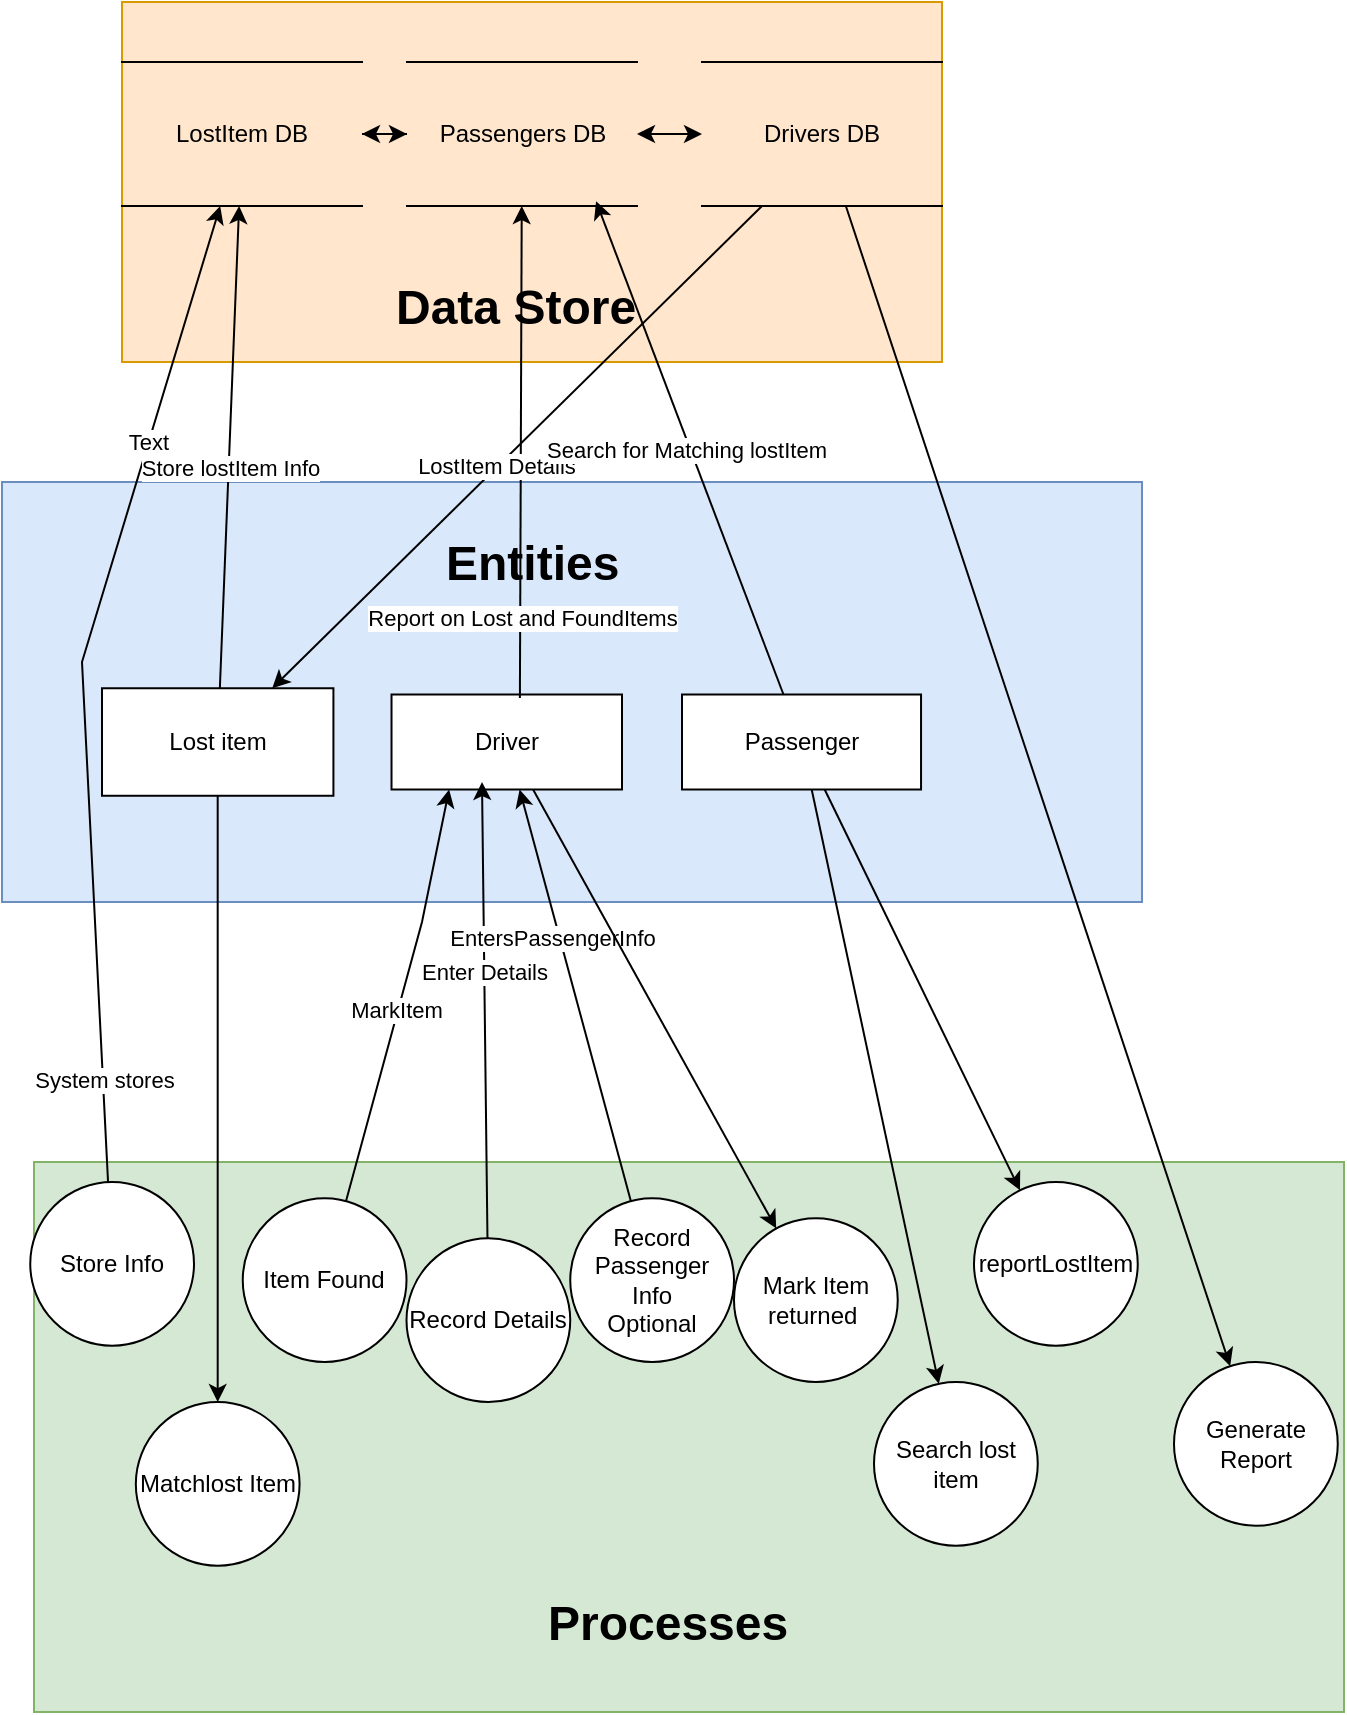 <mxfile version="24.4.10" type="github">
  <diagram name="Page-1" id="c0dOsrUdXIFkT4l_e6Ok">
    <mxGraphModel dx="880" dy="1603" grid="1" gridSize="10" guides="1" tooltips="1" connect="1" arrows="1" fold="1" page="1" pageScale="1" pageWidth="827" pageHeight="1169" math="0" shadow="0">
      <root>
        <mxCell id="0" />
        <mxCell id="1" parent="0" />
        <mxCell id="QD0-zCTOTz4r3Engb4al-22" value="" style="group;fillColor=#dae8fc;strokeColor=#6c8ebf;" vertex="1" connectable="0" parent="1">
          <mxGeometry x="70" y="150" width="570" height="210" as="geometry" />
        </mxCell>
        <mxCell id="QD0-zCTOTz4r3Engb4al-17" value="Lost item" style="rounded=0;whiteSpace=wrap;html=1;" vertex="1" parent="QD0-zCTOTz4r3Engb4al-22">
          <mxGeometry x="50" y="103.13" width="115.71" height="53.75" as="geometry" />
        </mxCell>
        <mxCell id="QD0-zCTOTz4r3Engb4al-18" value="Driver" style="rounded=0;whiteSpace=wrap;html=1;" vertex="1" parent="QD0-zCTOTz4r3Engb4al-22">
          <mxGeometry x="194.76" y="106.25" width="115.24" height="47.5" as="geometry" />
        </mxCell>
        <mxCell id="QD0-zCTOTz4r3Engb4al-19" value="Passenger" style="rounded=0;whiteSpace=wrap;html=1;" vertex="1" parent="QD0-zCTOTz4r3Engb4al-22">
          <mxGeometry x="340" y="106.25" width="119.52" height="47.5" as="geometry" />
        </mxCell>
        <mxCell id="QD0-zCTOTz4r3Engb4al-25" value="&lt;h1 style=&quot;margin-top: 0px;&quot;&gt;Entities&lt;/h1&gt;" style="text;html=1;whiteSpace=wrap;overflow=hidden;rounded=0;" vertex="1" parent="QD0-zCTOTz4r3Engb4al-22">
          <mxGeometry x="220" y="20" width="120" height="40" as="geometry" />
        </mxCell>
        <mxCell id="QD0-zCTOTz4r3Engb4al-21" value="" style="group;fillColor=#ffe6cc;strokeColor=#d79b00;" vertex="1" connectable="0" parent="1">
          <mxGeometry x="130" y="-90" width="410" height="180" as="geometry" />
        </mxCell>
        <mxCell id="QD0-zCTOTz4r3Engb4al-56" value="" style="edgeStyle=orthogonalEdgeStyle;rounded=0;orthogonalLoop=1;jettySize=auto;html=1;" edge="1" parent="QD0-zCTOTz4r3Engb4al-21" source="QD0-zCTOTz4r3Engb4al-12" target="QD0-zCTOTz4r3Engb4al-13">
          <mxGeometry relative="1" as="geometry" />
        </mxCell>
        <mxCell id="QD0-zCTOTz4r3Engb4al-12" value="LostItem DB" style="shape=partialRectangle;whiteSpace=wrap;html=1;left=0;right=0;fillColor=none;" vertex="1" parent="QD0-zCTOTz4r3Engb4al-21">
          <mxGeometry y="30" width="120" height="72" as="geometry" />
        </mxCell>
        <mxCell id="QD0-zCTOTz4r3Engb4al-55" value="" style="edgeStyle=orthogonalEdgeStyle;rounded=0;orthogonalLoop=1;jettySize=auto;html=1;" edge="1" parent="QD0-zCTOTz4r3Engb4al-21" source="QD0-zCTOTz4r3Engb4al-13" target="QD0-zCTOTz4r3Engb4al-12">
          <mxGeometry relative="1" as="geometry" />
        </mxCell>
        <mxCell id="QD0-zCTOTz4r3Engb4al-13" value="Passengers DB" style="shape=partialRectangle;whiteSpace=wrap;html=1;left=0;right=0;fillColor=none;" vertex="1" parent="QD0-zCTOTz4r3Engb4al-21">
          <mxGeometry x="142.5" y="30" width="115" height="72" as="geometry" />
        </mxCell>
        <mxCell id="QD0-zCTOTz4r3Engb4al-14" value="Drivers DB" style="shape=partialRectangle;whiteSpace=wrap;html=1;left=0;right=0;fillColor=none;" vertex="1" parent="QD0-zCTOTz4r3Engb4al-21">
          <mxGeometry x="290" y="30" width="120" height="72" as="geometry" />
        </mxCell>
        <mxCell id="QD0-zCTOTz4r3Engb4al-26" value="&lt;h1 style=&quot;margin-top: 0px;&quot;&gt;Data Store&lt;/h1&gt;" style="text;html=1;whiteSpace=wrap;overflow=hidden;rounded=0;" vertex="1" parent="QD0-zCTOTz4r3Engb4al-21">
          <mxGeometry x="135" y="132.0" width="130" height="36" as="geometry" />
        </mxCell>
        <mxCell id="QD0-zCTOTz4r3Engb4al-75" value="" style="endArrow=classic;startArrow=classic;html=1;rounded=0;" edge="1" parent="QD0-zCTOTz4r3Engb4al-21" source="QD0-zCTOTz4r3Engb4al-13" target="QD0-zCTOTz4r3Engb4al-14">
          <mxGeometry width="50" height="50" relative="1" as="geometry">
            <mxPoint x="230" y="60" as="sourcePoint" />
            <mxPoint x="280" y="10" as="targetPoint" />
          </mxGeometry>
        </mxCell>
        <mxCell id="QD0-zCTOTz4r3Engb4al-24" value="" style="group;fillColor=#d5e8d4;strokeColor=#82b366;" vertex="1" connectable="0" parent="1">
          <mxGeometry x="86" y="490" width="655" height="275" as="geometry" />
        </mxCell>
        <mxCell id="QD0-zCTOTz4r3Engb4al-1" value="Item Found" style="ellipse;whiteSpace=wrap;html=1;aspect=fixed;" vertex="1" parent="QD0-zCTOTz4r3Engb4al-24">
          <mxGeometry x="104.379" y="18.13" width="81.875" height="81.875" as="geometry" />
        </mxCell>
        <mxCell id="QD0-zCTOTz4r3Engb4al-2" value="Record Details" style="ellipse;whiteSpace=wrap;html=1;aspect=fixed;" vertex="1" parent="QD0-zCTOTz4r3Engb4al-24">
          <mxGeometry x="186.252" y="38.14" width="81.875" height="81.875" as="geometry" />
        </mxCell>
        <mxCell id="QD0-zCTOTz4r3Engb4al-3" value="Record Passenger Info&lt;div&gt;Optional&lt;/div&gt;" style="ellipse;whiteSpace=wrap;html=1;aspect=fixed;" vertex="1" parent="QD0-zCTOTz4r3Engb4al-24">
          <mxGeometry x="268.126" y="18.13" width="81.875" height="81.875" as="geometry" />
        </mxCell>
        <mxCell id="QD0-zCTOTz4r3Engb4al-4" value="Store Info" style="ellipse;whiteSpace=wrap;html=1;aspect=fixed;" vertex="1" parent="QD0-zCTOTz4r3Engb4al-24">
          <mxGeometry x="-1.873" y="10" width="81.875" height="81.875" as="geometry" />
        </mxCell>
        <mxCell id="QD0-zCTOTz4r3Engb4al-5" value="reportLostItem" style="ellipse;whiteSpace=wrap;html=1;aspect=fixed;" vertex="1" parent="QD0-zCTOTz4r3Engb4al-24">
          <mxGeometry x="469.996" y="10" width="81.875" height="81.875" as="geometry" />
        </mxCell>
        <mxCell id="QD0-zCTOTz4r3Engb4al-6" value="Search lost item" style="ellipse;whiteSpace=wrap;html=1;aspect=fixed;" vertex="1" parent="QD0-zCTOTz4r3Engb4al-24">
          <mxGeometry x="420.002" y="109.995" width="81.875" height="81.875" as="geometry" />
        </mxCell>
        <mxCell id="QD0-zCTOTz4r3Engb4al-7" value="Matchlost Item" style="ellipse;whiteSpace=wrap;html=1;aspect=fixed;" vertex="1" parent="QD0-zCTOTz4r3Engb4al-24">
          <mxGeometry x="50.913" y="120.015" width="81.875" height="81.875" as="geometry" />
        </mxCell>
        <mxCell id="QD0-zCTOTz4r3Engb4al-8" value="Mark Item&lt;div&gt;returned&amp;nbsp;&lt;/div&gt;" style="ellipse;whiteSpace=wrap;html=1;aspect=fixed;" vertex="1" parent="QD0-zCTOTz4r3Engb4al-24">
          <mxGeometry x="349.999" y="28.12" width="81.875" height="81.875" as="geometry" />
        </mxCell>
        <mxCell id="QD0-zCTOTz4r3Engb4al-9" value="Generate Report" style="ellipse;whiteSpace=wrap;html=1;aspect=fixed;" vertex="1" parent="QD0-zCTOTz4r3Engb4al-24">
          <mxGeometry x="570.001" y="100" width="81.875" height="81.875" as="geometry" />
        </mxCell>
        <mxCell id="QD0-zCTOTz4r3Engb4al-27" value="&lt;h1 style=&quot;margin-top: 0px;&quot;&gt;Processes&lt;/h1&gt;" style="text;html=1;whiteSpace=wrap;overflow=hidden;rounded=0;" vertex="1" parent="QD0-zCTOTz4r3Engb4al-24">
          <mxGeometry x="255" y="210" width="145" height="55" as="geometry" />
        </mxCell>
        <mxCell id="QD0-zCTOTz4r3Engb4al-36" value="" style="endArrow=classic;html=1;rounded=0;entryX=0.25;entryY=1;entryDx=0;entryDy=0;" edge="1" parent="1" source="QD0-zCTOTz4r3Engb4al-1" target="QD0-zCTOTz4r3Engb4al-18">
          <mxGeometry width="50" height="50" relative="1" as="geometry">
            <mxPoint x="320" y="390" as="sourcePoint" />
            <mxPoint x="370" y="340" as="targetPoint" />
            <Array as="points">
              <mxPoint x="280" y="370" />
            </Array>
          </mxGeometry>
        </mxCell>
        <mxCell id="QD0-zCTOTz4r3Engb4al-37" value="MarkItem" style="edgeLabel;html=1;align=center;verticalAlign=middle;resizable=0;points=[];" vertex="1" connectable="0" parent="QD0-zCTOTz4r3Engb4al-36">
          <mxGeometry x="-0.065" y="1" relative="1" as="geometry">
            <mxPoint as="offset" />
          </mxGeometry>
        </mxCell>
        <mxCell id="QD0-zCTOTz4r3Engb4al-38" value="" style="endArrow=classic;html=1;rounded=0;" edge="1" parent="1" source="QD0-zCTOTz4r3Engb4al-2">
          <mxGeometry width="50" height="50" relative="1" as="geometry">
            <mxPoint x="320" y="450" as="sourcePoint" />
            <mxPoint x="310" y="300" as="targetPoint" />
            <Array as="points" />
          </mxGeometry>
        </mxCell>
        <mxCell id="QD0-zCTOTz4r3Engb4al-39" value="Enter Details" style="edgeLabel;html=1;align=center;verticalAlign=middle;resizable=0;points=[];" vertex="1" connectable="0" parent="QD0-zCTOTz4r3Engb4al-38">
          <mxGeometry x="0.169" relative="1" as="geometry">
            <mxPoint as="offset" />
          </mxGeometry>
        </mxCell>
        <mxCell id="QD0-zCTOTz4r3Engb4al-40" value="" style="endArrow=classic;html=1;rounded=0;" edge="1" parent="1" source="QD0-zCTOTz4r3Engb4al-3" target="QD0-zCTOTz4r3Engb4al-18">
          <mxGeometry width="50" height="50" relative="1" as="geometry">
            <mxPoint x="290" y="420" as="sourcePoint" />
            <mxPoint x="340" y="370" as="targetPoint" />
            <Array as="points" />
          </mxGeometry>
        </mxCell>
        <mxCell id="QD0-zCTOTz4r3Engb4al-41" value="EntersPassengerInfo" style="edgeLabel;html=1;align=center;verticalAlign=middle;resizable=0;points=[];" vertex="1" connectable="0" parent="QD0-zCTOTz4r3Engb4al-40">
          <mxGeometry x="0.519" y="2" relative="1" as="geometry">
            <mxPoint x="5" y="24" as="offset" />
          </mxGeometry>
        </mxCell>
        <mxCell id="QD0-zCTOTz4r3Engb4al-43" value="" style="endArrow=classic;html=1;rounded=0;" edge="1" parent="1" source="QD0-zCTOTz4r3Engb4al-4" target="QD0-zCTOTz4r3Engb4al-12">
          <mxGeometry width="50" height="50" relative="1" as="geometry">
            <mxPoint x="364" y="410" as="sourcePoint" />
            <mxPoint x="230" y="230" as="targetPoint" />
            <Array as="points">
              <mxPoint x="110" y="240" />
            </Array>
          </mxGeometry>
        </mxCell>
        <mxCell id="QD0-zCTOTz4r3Engb4al-44" value="System stores" style="edgeLabel;html=1;align=center;verticalAlign=middle;resizable=0;points=[];" vertex="1" connectable="0" parent="QD0-zCTOTz4r3Engb4al-43">
          <mxGeometry x="-0.796" relative="1" as="geometry">
            <mxPoint as="offset" />
          </mxGeometry>
        </mxCell>
        <mxCell id="QD0-zCTOTz4r3Engb4al-62" value="Text" style="edgeLabel;html=1;align=center;verticalAlign=middle;resizable=0;points=[];" vertex="1" connectable="0" parent="QD0-zCTOTz4r3Engb4al-43">
          <mxGeometry x="0.504" y="1" relative="1" as="geometry">
            <mxPoint as="offset" />
          </mxGeometry>
        </mxCell>
        <mxCell id="QD0-zCTOTz4r3Engb4al-48" value="" style="endArrow=classic;html=1;rounded=0;" edge="1" parent="1" source="QD0-zCTOTz4r3Engb4al-19" target="QD0-zCTOTz4r3Engb4al-5">
          <mxGeometry width="50" height="50" relative="1" as="geometry">
            <mxPoint x="490" y="310" as="sourcePoint" />
            <mxPoint x="360" y="320" as="targetPoint" />
            <Array as="points" />
          </mxGeometry>
        </mxCell>
        <mxCell id="QD0-zCTOTz4r3Engb4al-50" value="" style="endArrow=classic;html=1;rounded=0;" edge="1" parent="1" source="QD0-zCTOTz4r3Engb4al-19" target="QD0-zCTOTz4r3Engb4al-6">
          <mxGeometry width="50" height="50" relative="1" as="geometry">
            <mxPoint x="340" y="430" as="sourcePoint" />
            <mxPoint x="390" y="380" as="targetPoint" />
          </mxGeometry>
        </mxCell>
        <mxCell id="QD0-zCTOTz4r3Engb4al-52" value="" style="endArrow=classic;html=1;rounded=0;" edge="1" parent="1" source="QD0-zCTOTz4r3Engb4al-17" target="QD0-zCTOTz4r3Engb4al-7">
          <mxGeometry width="50" height="50" relative="1" as="geometry">
            <mxPoint x="340" y="490" as="sourcePoint" />
            <mxPoint x="390" y="440" as="targetPoint" />
          </mxGeometry>
        </mxCell>
        <mxCell id="QD0-zCTOTz4r3Engb4al-53" value="" style="endArrow=classic;html=1;rounded=0;" edge="1" parent="1" source="QD0-zCTOTz4r3Engb4al-18" target="QD0-zCTOTz4r3Engb4al-8">
          <mxGeometry width="50" height="50" relative="1" as="geometry">
            <mxPoint x="340" y="300" as="sourcePoint" />
            <mxPoint x="390" y="330" as="targetPoint" />
          </mxGeometry>
        </mxCell>
        <mxCell id="QD0-zCTOTz4r3Engb4al-54" value="" style="endArrow=classic;html=1;rounded=0;" edge="1" parent="1" source="QD0-zCTOTz4r3Engb4al-14" target="QD0-zCTOTz4r3Engb4al-9">
          <mxGeometry width="50" height="50" relative="1" as="geometry">
            <mxPoint x="520" y="70" as="sourcePoint" />
            <mxPoint x="390" y="130" as="targetPoint" />
          </mxGeometry>
        </mxCell>
        <mxCell id="QD0-zCTOTz4r3Engb4al-63" value="" style="endArrow=classic;html=1;rounded=0;exitX=0.557;exitY=0.037;exitDx=0;exitDy=0;exitPerimeter=0;" edge="1" parent="1" source="QD0-zCTOTz4r3Engb4al-18" target="QD0-zCTOTz4r3Engb4al-13">
          <mxGeometry width="50" height="50" relative="1" as="geometry">
            <mxPoint x="360" y="270" as="sourcePoint" />
            <mxPoint x="410" y="220" as="targetPoint" />
          </mxGeometry>
        </mxCell>
        <mxCell id="QD0-zCTOTz4r3Engb4al-65" value="Report on Lost and FoundItems" style="edgeLabel;html=1;align=center;verticalAlign=middle;resizable=0;points=[];" vertex="1" connectable="0" parent="QD0-zCTOTz4r3Engb4al-63">
          <mxGeometry x="-0.669" y="-1" relative="1" as="geometry">
            <mxPoint as="offset" />
          </mxGeometry>
        </mxCell>
        <mxCell id="QD0-zCTOTz4r3Engb4al-69" value="" style="endArrow=classic;html=1;rounded=0;exitX=0.25;exitY=1;exitDx=0;exitDy=0;" edge="1" parent="1" source="QD0-zCTOTz4r3Engb4al-14" target="QD0-zCTOTz4r3Engb4al-17">
          <mxGeometry width="50" height="50" relative="1" as="geometry">
            <mxPoint x="360" y="170" as="sourcePoint" />
            <mxPoint x="410" y="120" as="targetPoint" />
          </mxGeometry>
        </mxCell>
        <mxCell id="QD0-zCTOTz4r3Engb4al-70" value="LostItem Details" style="edgeLabel;html=1;align=center;verticalAlign=middle;resizable=0;points=[];" vertex="1" connectable="0" parent="QD0-zCTOTz4r3Engb4al-69">
          <mxGeometry x="0.088" relative="1" as="geometry">
            <mxPoint y="-1" as="offset" />
          </mxGeometry>
        </mxCell>
        <mxCell id="QD0-zCTOTz4r3Engb4al-71" value="" style="endArrow=classic;html=1;rounded=0;" edge="1" parent="1" source="QD0-zCTOTz4r3Engb4al-17" target="QD0-zCTOTz4r3Engb4al-12">
          <mxGeometry width="50" height="50" relative="1" as="geometry">
            <mxPoint x="360" y="170" as="sourcePoint" />
            <mxPoint x="410" y="120" as="targetPoint" />
          </mxGeometry>
        </mxCell>
        <mxCell id="QD0-zCTOTz4r3Engb4al-72" value="Store lostItem Info" style="edgeLabel;html=1;align=center;verticalAlign=middle;resizable=0;points=[];" vertex="1" connectable="0" parent="QD0-zCTOTz4r3Engb4al-71">
          <mxGeometry x="-0.084" relative="1" as="geometry">
            <mxPoint as="offset" />
          </mxGeometry>
        </mxCell>
        <mxCell id="QD0-zCTOTz4r3Engb4al-73" value="" style="endArrow=classic;html=1;rounded=0;entryX=0.822;entryY=0.967;entryDx=0;entryDy=0;entryPerimeter=0;" edge="1" parent="1" source="QD0-zCTOTz4r3Engb4al-19" target="QD0-zCTOTz4r3Engb4al-13">
          <mxGeometry width="50" height="50" relative="1" as="geometry">
            <mxPoint x="390" y="170" as="sourcePoint" />
            <mxPoint x="440" y="120" as="targetPoint" />
          </mxGeometry>
        </mxCell>
        <mxCell id="QD0-zCTOTz4r3Engb4al-74" value="Search for Matching lostItem" style="edgeLabel;html=1;align=center;verticalAlign=middle;resizable=0;points=[];" vertex="1" connectable="0" parent="QD0-zCTOTz4r3Engb4al-73">
          <mxGeometry x="-0.001" y="2" relative="1" as="geometry">
            <mxPoint as="offset" />
          </mxGeometry>
        </mxCell>
      </root>
    </mxGraphModel>
  </diagram>
</mxfile>
